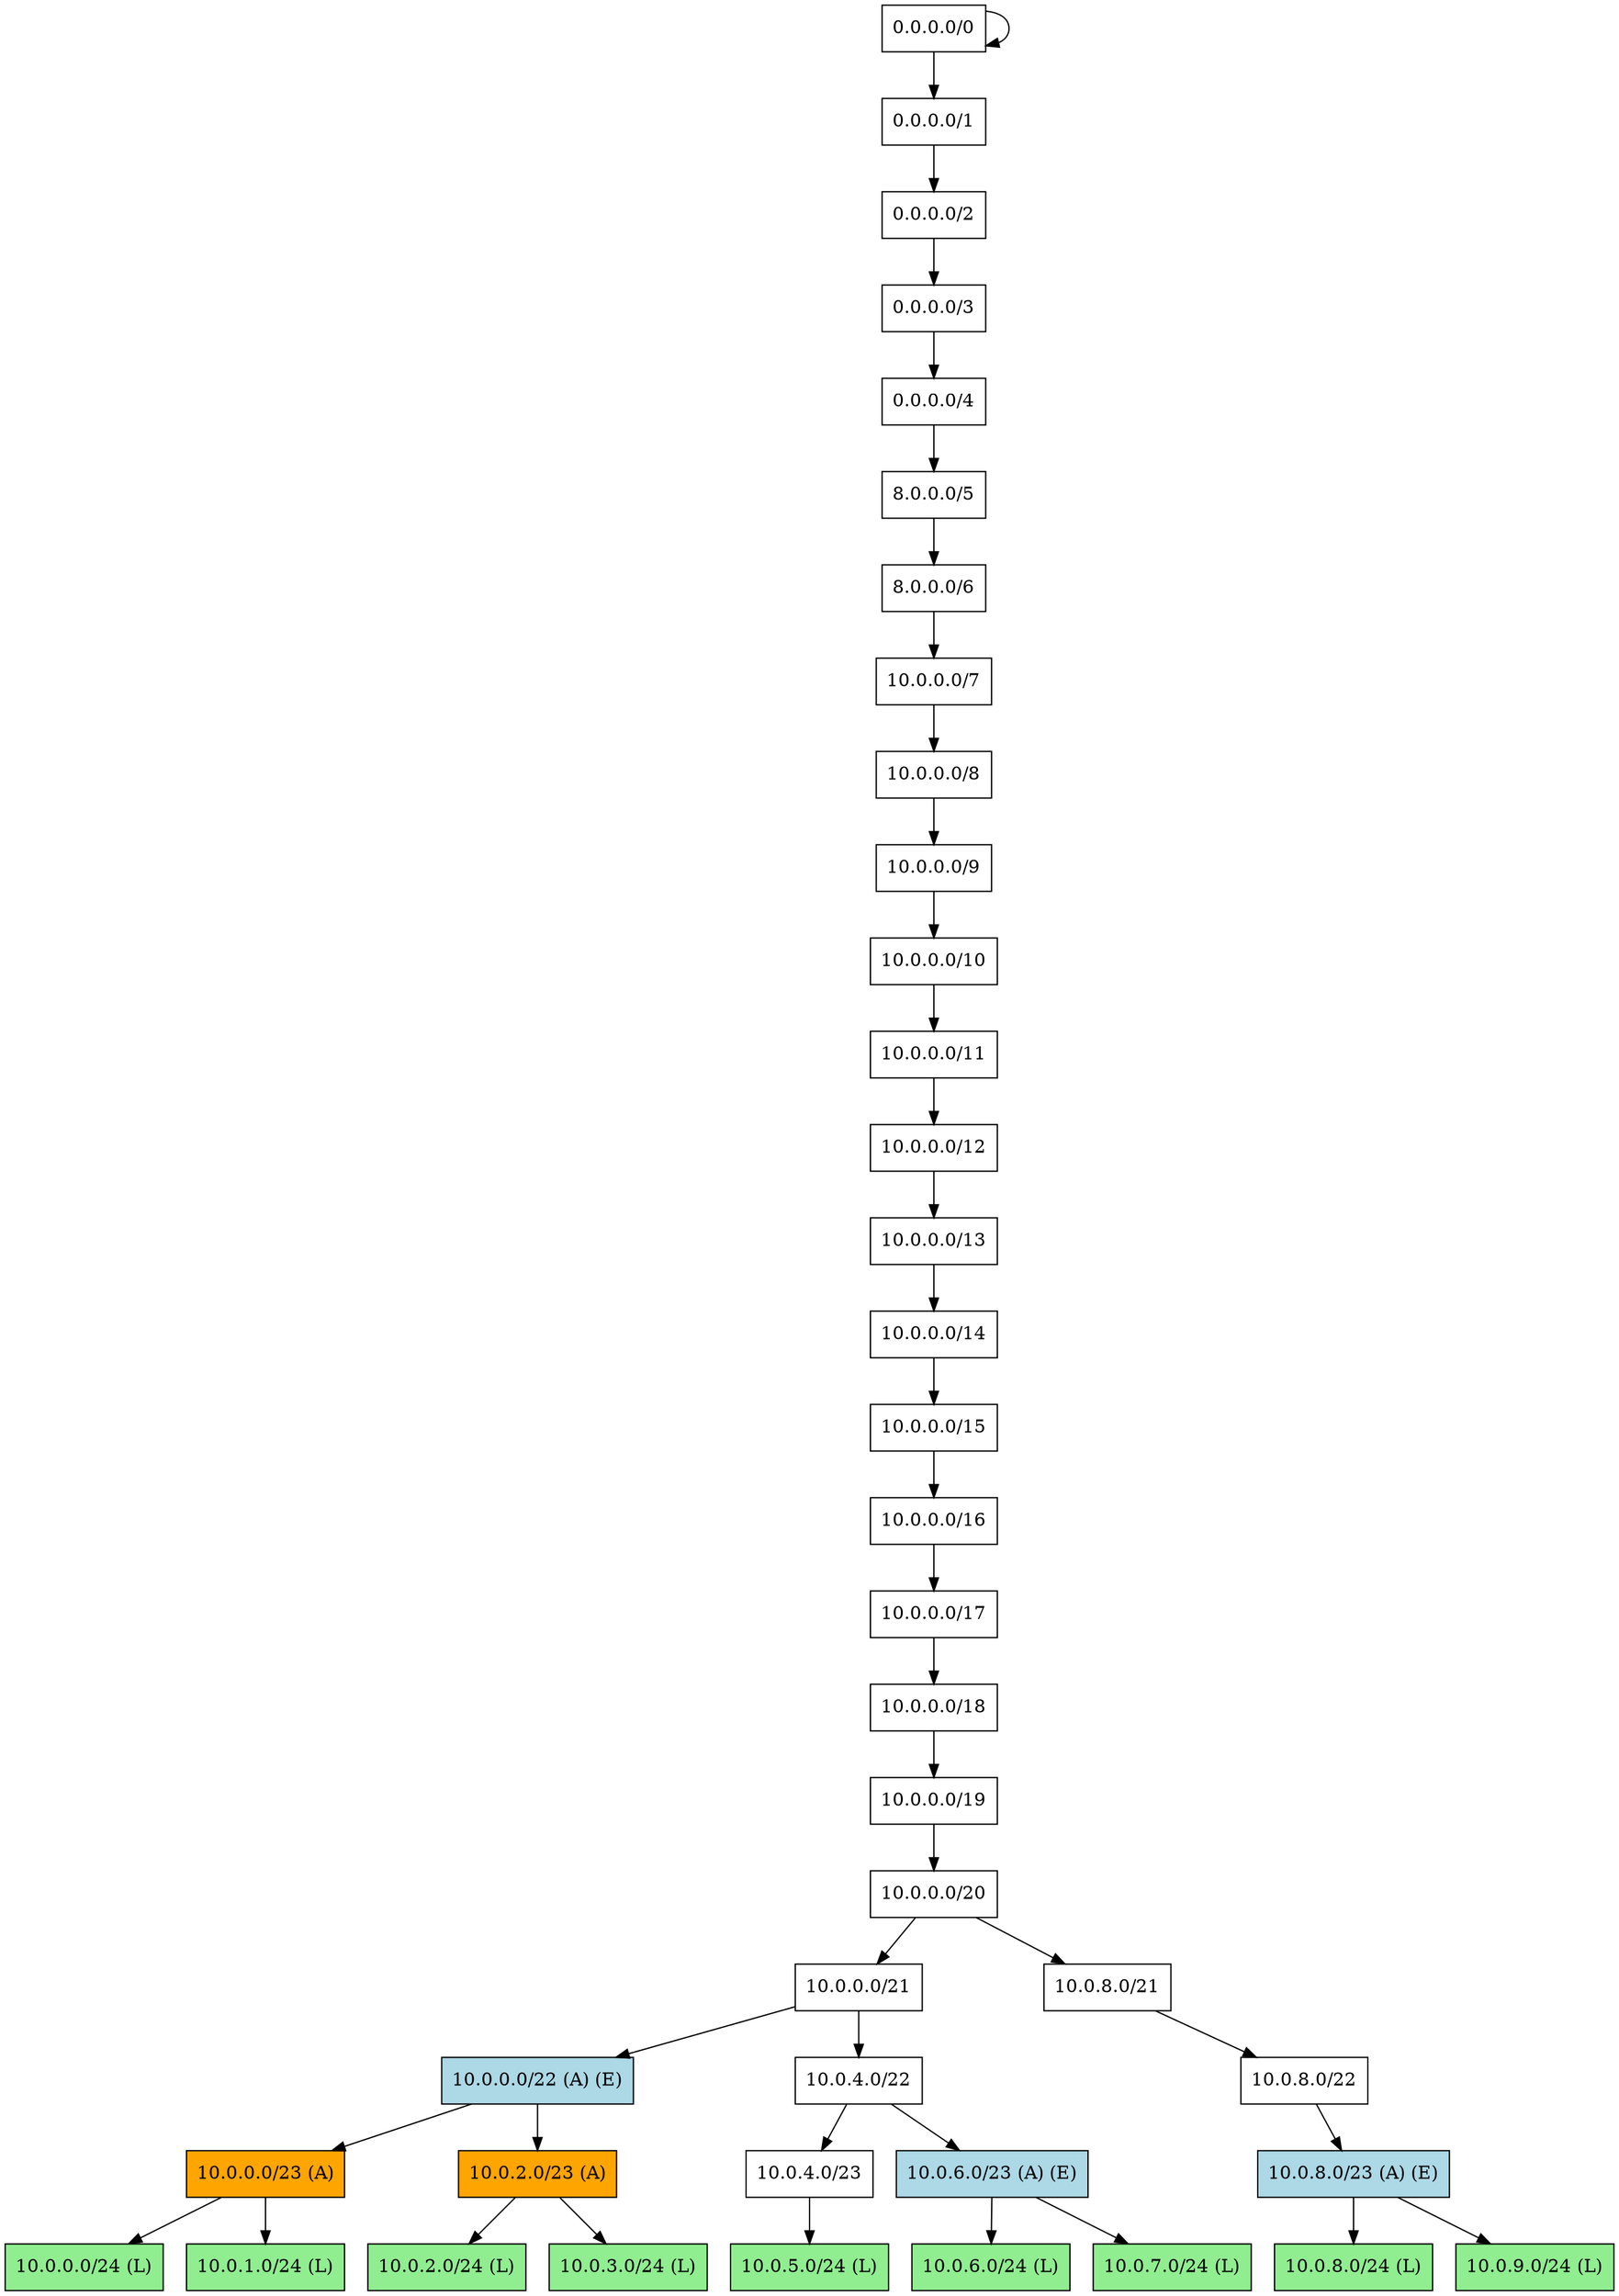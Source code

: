 digraph IPAggregation {
node [shape=box];
edge [arrowhead=normal];
"0.0.0.0/0" [label="0.0.0.0/0" rank=0];
"0.0.0.0/0" [label="0.0.0.0/0" style=filled fillcolor=white rank=0];
"0.0.0.0/0" -> "0.0.0.0/0";
"0.0.0.0/1" [label="0.0.0.0/1" style=filled fillcolor=white rank=1];
"0.0.0.0/0" -> "0.0.0.0/1";
"0.0.0.0/2" [label="0.0.0.0/2" style=filled fillcolor=white rank=2];
"0.0.0.0/1" -> "0.0.0.0/2";
"0.0.0.0/3" [label="0.0.0.0/3" style=filled fillcolor=white rank=3];
"0.0.0.0/2" -> "0.0.0.0/3";
"0.0.0.0/4" [label="0.0.0.0/4" style=filled fillcolor=white rank=4];
"0.0.0.0/3" -> "0.0.0.0/4";
"8.0.0.0/5" [label="8.0.0.0/5" style=filled fillcolor=white rank=5];
"0.0.0.0/4" -> "8.0.0.0/5";
"8.0.0.0/6" [label="8.0.0.0/6" style=filled fillcolor=white rank=6];
"8.0.0.0/5" -> "8.0.0.0/6";
"10.0.0.0/7" [label="10.0.0.0/7" style=filled fillcolor=white rank=7];
"8.0.0.0/6" -> "10.0.0.0/7";
"10.0.0.0/8" [label="10.0.0.0/8" style=filled fillcolor=white rank=8];
"10.0.0.0/7" -> "10.0.0.0/8";
"10.0.0.0/9" [label="10.0.0.0/9" style=filled fillcolor=white rank=9];
"10.0.0.0/8" -> "10.0.0.0/9";
"10.0.0.0/10" [label="10.0.0.0/10" style=filled fillcolor=white rank=10];
"10.0.0.0/9" -> "10.0.0.0/10";
"10.0.0.0/11" [label="10.0.0.0/11" style=filled fillcolor=white rank=11];
"10.0.0.0/10" -> "10.0.0.0/11";
"10.0.0.0/12" [label="10.0.0.0/12" style=filled fillcolor=white rank=12];
"10.0.0.0/11" -> "10.0.0.0/12";
"10.0.0.0/13" [label="10.0.0.0/13" style=filled fillcolor=white rank=13];
"10.0.0.0/12" -> "10.0.0.0/13";
"10.0.0.0/14" [label="10.0.0.0/14" style=filled fillcolor=white rank=14];
"10.0.0.0/13" -> "10.0.0.0/14";
"10.0.0.0/15" [label="10.0.0.0/15" style=filled fillcolor=white rank=15];
"10.0.0.0/14" -> "10.0.0.0/15";
"10.0.0.0/16" [label="10.0.0.0/16" style=filled fillcolor=white rank=16];
"10.0.0.0/15" -> "10.0.0.0/16";
"10.0.0.0/17" [label="10.0.0.0/17" style=filled fillcolor=white rank=17];
"10.0.0.0/16" -> "10.0.0.0/17";
"10.0.0.0/18" [label="10.0.0.0/18" style=filled fillcolor=white rank=18];
"10.0.0.0/17" -> "10.0.0.0/18";
"10.0.0.0/19" [label="10.0.0.0/19" style=filled fillcolor=white rank=19];
"10.0.0.0/18" -> "10.0.0.0/19";
"10.0.0.0/20" [label="10.0.0.0/20" style=filled fillcolor=white rank=20];
"10.0.0.0/19" -> "10.0.0.0/20";
"10.0.0.0/21" [label="10.0.0.0/21" style=filled fillcolor=white rank=21];
"10.0.0.0/20" -> "10.0.0.0/21";
"10.0.0.0/22" [label="10.0.0.0/22 (A) (E)" style=filled fillcolor=lightblue rank=22];
"10.0.0.0/21" -> "10.0.0.0/22";
"10.0.0.0/23" [label="10.0.0.0/23 (A)" style=filled fillcolor=orange rank=23];
"10.0.0.0/22" -> "10.0.0.0/23";
"10.0.0.0/24" [label="10.0.0.0/24 (L)" style=filled fillcolor=lightgreen rank=24];
"10.0.0.0/23" -> "10.0.0.0/24";
"10.0.1.0/24" [label="10.0.1.0/24 (L)" style=filled fillcolor=lightgreen rank=24];
"10.0.0.0/23" -> "10.0.1.0/24";
"10.0.2.0/23" [label="10.0.2.0/23 (A)" style=filled fillcolor=orange rank=23];
"10.0.0.0/22" -> "10.0.2.0/23";
"10.0.2.0/24" [label="10.0.2.0/24 (L)" style=filled fillcolor=lightgreen rank=24];
"10.0.2.0/23" -> "10.0.2.0/24";
"10.0.3.0/24" [label="10.0.3.0/24 (L)" style=filled fillcolor=lightgreen rank=24];
"10.0.2.0/23" -> "10.0.3.0/24";
"10.0.4.0/22" [label="10.0.4.0/22" style=filled fillcolor=white rank=22];
"10.0.0.0/21" -> "10.0.4.0/22";
"10.0.4.0/23" [label="10.0.4.0/23" style=filled fillcolor=white rank=23];
"10.0.4.0/22" -> "10.0.4.0/23";
"10.0.5.0/24" [label="10.0.5.0/24 (L)" style=filled fillcolor=lightgreen rank=24];
"10.0.4.0/23" -> "10.0.5.0/24";
"10.0.6.0/23" [label="10.0.6.0/23 (A) (E)" style=filled fillcolor=lightblue rank=23];
"10.0.4.0/22" -> "10.0.6.0/23";
"10.0.6.0/24" [label="10.0.6.0/24 (L)" style=filled fillcolor=lightgreen rank=24];
"10.0.6.0/23" -> "10.0.6.0/24";
"10.0.7.0/24" [label="10.0.7.0/24 (L)" style=filled fillcolor=lightgreen rank=24];
"10.0.6.0/23" -> "10.0.7.0/24";
"10.0.8.0/21" [label="10.0.8.0/21" style=filled fillcolor=white rank=21];
"10.0.0.0/20" -> "10.0.8.0/21";
"10.0.8.0/22" [label="10.0.8.0/22" style=filled fillcolor=white rank=22];
"10.0.8.0/21" -> "10.0.8.0/22";
"10.0.8.0/23" [label="10.0.8.0/23 (A) (E)" style=filled fillcolor=lightblue rank=23];
"10.0.8.0/22" -> "10.0.8.0/23";
"10.0.8.0/24" [label="10.0.8.0/24 (L)" style=filled fillcolor=lightgreen rank=24];
"10.0.8.0/23" -> "10.0.8.0/24";
"10.0.9.0/24" [label="10.0.9.0/24 (L)" style=filled fillcolor=lightgreen rank=24];
"10.0.8.0/23" -> "10.0.9.0/24";
}
